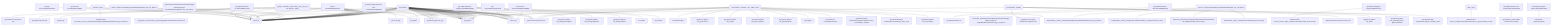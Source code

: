 graph TD
    app-mlperf-inference,d775cac873ee4231_(_python,_resnet50,_onnxruntime,_cpu,_test,_r5.0-dev_default,_offline_) --> detect,os
    get-sys-utils-cm,bc90993277e84b8e --> detect,os
    app-mlperf-inference,d775cac873ee4231_(_python,_resnet50,_onnxruntime,_cpu,_test,_r5.0-dev_default,_offline_) --> get,python
    get-mlperf-inference-src,4b57186581024797 --> detect,os
    get-mlperf-inference-src,4b57186581024797 --> get,python3
    get-mlperf-inference-src,4b57186581024797 --> get,git,repo,_branch.master,_repo.https://github.com/mlcommons/inference
    app-mlperf-inference,d775cac873ee4231_(_python,_resnet50,_onnxruntime,_cpu,_test,_r5.0-dev_default,_offline_) --> get,mlcommons,inference,src
    pull-git-repo,c23132ed65c4421d --> detect,os
    app-mlperf-inference,d775cac873ee4231_(_python,_resnet50,_onnxruntime,_cpu,_test,_r5.0-dev_default,_offline_) --> pull,git,repo
    get-mlperf-inference-utils,e341e5f86d8342e5 --> get,mlperf,inference,src
    app-mlperf-inference,d775cac873ee4231_(_python,_resnet50,_onnxruntime,_cpu,_test,_r5.0-dev_default,_offline_) --> get,mlperf,inference,utils
    download-file,9cdc8dc41aae437e_(_wget,_url.https://armi.in/files/caffe_ilsvrc12.tar.gz_) --> detect,os
    download-and-extract,c67e81a4ce2649f5_(_extract,_wget,_url.https://armi.in/files/caffe_ilsvrc12.tar.gz_) --> download,file,_wget,_url.https://armi.in/files/caffe_ilsvrc12.tar.gz
    extract-file,3f0b76219d004817_(_path./home/runner/MLC/repos/local/cache/download-file_dbe526d1/caffe_ilsvrc12.tar.gz_) --> detect,os
    download-and-extract,c67e81a4ce2649f5_(_extract,_wget,_url.https://armi.in/files/caffe_ilsvrc12.tar.gz_) --> extract,file,_path./home/runner/MLC/repos/local/cache/download-file_dbe526d1/caffe_ilsvrc12.tar.gz
    get-dataset-imagenet-aux,bb2c6dd8c8c64217 --> download-and-extract,_extract,_wget,_url.https://armi.in/files/caffe_ilsvrc12.tar.gz
    app-mlperf-inference,d775cac873ee4231_(_python,_resnet50,_onnxruntime,_cpu,_test,_r5.0-dev_default,_offline_) --> get,dataset-aux,imagenet-aux
    app-mlperf-inference-mlcommons-python,ff149e9781fc4b65_(_onnxruntime,_resnet50,_cpu,_offline,_fp32_) --> detect,os
    detect-cpu,586c8a43320142f7 --> detect,os
    app-mlperf-inference-mlcommons-python,ff149e9781fc4b65_(_onnxruntime,_resnet50,_cpu,_offline,_fp32_) --> detect,cpu
    get-sys-utils-cm,bc90993277e84b8e --> detect,os
    app-mlperf-inference-mlcommons-python,ff149e9781fc4b65_(_onnxruntime,_resnet50,_cpu,_offline,_fp32_) --> get,python
    get-generic-python-lib,94b62a682bc44791_(_onnxruntime_) --> detect,os
    detect-cpu,586c8a43320142f7 --> detect,os
    get-generic-python-lib,94b62a682bc44791_(_onnxruntime_) --> detect,cpu
    get-generic-python-lib,94b62a682bc44791_(_onnxruntime_) --> get,python3
    get-generic-python-lib,94b62a682bc44791_(_pip_) --> get,python3
    get-generic-python-lib,94b62a682bc44791_(_onnxruntime_) --> get,generic-python-lib,_pip
    app-mlperf-inference-mlcommons-python,ff149e9781fc4b65_(_onnxruntime,_resnet50,_cpu,_offline,_fp32_) --> get,generic-python-lib,_onnxruntime
    download-file,9cdc8dc41aae437e_(_cmutil,_url.https://armi.in/files/resnet50_v1_op11/resnet50_v1.onnx_) --> detect,os
    download-and-extract,c67e81a4ce2649f5_(_url.https://armi.in/files/resnet50_v1_op11/resnet50_v1.onnx_) --> download,file,_cmutil,_url.https://armi.in/files/resnet50_v1_op11/resnet50_v1.onnx
    get-ml-model-resnet50,56203e4e998b4bc0_(_fp32,_onnx_) --> download-and-extract,_url.https://armi.in/files/resnet50_v1_op11/resnet50_v1.onnx
    app-mlperf-inference-mlcommons-python,ff149e9781fc4b65_(_onnxruntime,_resnet50,_cpu,_offline,_fp32_) --> get,ml-model,image-classification,resnet50,raw,_fp32,_onnx
    get-preprocessed-dataset-imagenet,f259d490bbaf45f5_(_-for.mobilenet,_NCHW_) --> get,python3
    get-dataset-imagenet-val,7afd58d287fe4f11_(_size.500,_2012_) --> detect,os
    download-file,9cdc8dc41aae437e_(_cmutil,_url.http://cKnowledge.org/ai/data/ILSVRC2012_img_val_500.tar_) --> detect,os
    download-and-extract,c67e81a4ce2649f5_(_extract,_url.http://cKnowledge.org/ai/data/ILSVRC2012_img_val_500.tar_) --> download,file,_cmutil,_url.http://cKnowledge.org/ai/data/ILSVRC2012_img_val_500.tar
    extract-file,3f0b76219d004817_(_path./home/runner/MLC/repos/local/cache/get-dataset-imagenet-val_87f8dc9b/ILSVRC2012_img_val_500.tar_) --> detect,os
    download-and-extract,c67e81a4ce2649f5_(_extract,_url.http://cKnowledge.org/ai/data/ILSVRC2012_img_val_500.tar_) --> extract,file,_path./home/runner/MLC/repos/local/cache/get-dataset-imagenet-val_87f8dc9b/ILSVRC2012_img_val_500.tar
    get-dataset-imagenet-val,7afd58d287fe4f11_(_size.500,_2012_) --> download-and-extract,file,_extract,_url.http://cKnowledge.org/ai/data/ILSVRC2012_img_val_500.tar
    get-preprocessed-dataset-imagenet,f259d490bbaf45f5_(_-for.mobilenet,_NCHW_) --> get,dataset,image-classification,original,_size.500,_2012
    get-preprocessed-dataset-imagenet,f259d490bbaf45f5_(_-for.mobilenet,_NCHW_) --> get,dataset-aux,image-classification,imagenet-aux
    get-generic-python-lib,94b62a682bc44791_(_package.opencv-python-headless_) --> detect,os
    detect-cpu,586c8a43320142f7 --> detect,os
    get-generic-python-lib,94b62a682bc44791_(_package.opencv-python-headless_) --> detect,cpu
    get-generic-python-lib,94b62a682bc44791_(_package.opencv-python-headless_) --> get,python3
    get-generic-python-lib,94b62a682bc44791_(_pip_) --> get,python3
    get-generic-python-lib,94b62a682bc44791_(_package.opencv-python-headless_) --> get,generic-python-lib,_pip
    get-preprocessed-dataset-imagenet,f259d490bbaf45f5_(_-for.mobilenet,_NCHW_) --> get,generic-python-lib,_package.opencv-python-headless
    get-generic-python-lib,94b62a682bc44791_(_pillow_) --> detect,os
    detect-cpu,586c8a43320142f7 --> detect,os
    get-generic-python-lib,94b62a682bc44791_(_pillow_) --> detect,cpu
    get-generic-python-lib,94b62a682bc44791_(_pillow_) --> get,python3
    get-generic-python-lib,94b62a682bc44791_(_pip_) --> get,python3
    get-generic-python-lib,94b62a682bc44791_(_pillow_) --> get,generic-python-lib,_pip
    get-preprocessed-dataset-imagenet,f259d490bbaf45f5_(_-for.mobilenet,_NCHW_) --> get,generic-python-lib,_pillow
    get-preprocessed-dataset-imagenet,f259d490bbaf45f5_(_-for.mobilenet,_NCHW_) --> mlperf,mlcommons,inference,source,src
    app-mlperf-inference-mlcommons-python,ff149e9781fc4b65_(_onnxruntime,_resnet50,_cpu,_offline,_fp32_) --> get,dataset,image-classification,imagenet,preprocessed,_-for.mobilenet,_NCHW
    app-mlperf-inference-mlcommons-python,ff149e9781fc4b65_(_onnxruntime,_resnet50,_cpu,_offline,_fp32_) --> get,dataset-aux,image-classification,imagenet-aux
    generate-mlperf-inference-user-conf,3af4475745964b93 --> detect,os
    detect-cpu,586c8a43320142f7 --> detect,os
    generate-mlperf-inference-user-conf,3af4475745964b93 --> detect,cpu
    generate-mlperf-inference-user-conf,3af4475745964b93 --> get,python
    generate-mlperf-inference-user-conf,3af4475745964b93 --> get,mlcommons,inference,src
    get-mlperf-inference-sut-configs,c2fbf72009e2445b --> get,cache,dir,_name.mlperf-inference-sut-configs
    generate-mlperf-inference-user-conf,3af4475745964b93 --> get,sut,configs
    app-mlperf-inference-mlcommons-python,ff149e9781fc4b65_(_onnxruntime,_resnet50,_cpu,_offline,_fp32_) --> generate,user-conf,mlperf,inference
    get-mlperf-inference-loadgen,64c3d98d0ba04950 --> detect,os
    get-mlperf-inference-loadgen,64c3d98d0ba04950 --> get,python3
    get-mlperf-inference-loadgen,64c3d98d0ba04950 --> get,mlcommons,inference,src
    get-mlperf-inference-loadgen,64c3d98d0ba04950 --> get,compiler
    detect-cpu,586c8a43320142f7 --> detect,os
    get-cmake,52bf974d791b4fc8 --> detect,cpu
    get-mlperf-inference-loadgen,64c3d98d0ba04950 --> get,cmake
    get-generic-python-lib,94b62a682bc44791_(_package.wheel_) --> detect,os
    detect-cpu,586c8a43320142f7 --> detect,os
    get-generic-python-lib,94b62a682bc44791_(_package.wheel_) --> detect,cpu
    get-generic-python-lib,94b62a682bc44791_(_package.wheel_) --> get,python3
    get-generic-python-lib,94b62a682bc44791_(_pip_) --> get,python3
    get-generic-python-lib,94b62a682bc44791_(_package.wheel_) --> get,generic-python-lib,_pip
    get-mlperf-inference-loadgen,64c3d98d0ba04950 --> get,generic-python-lib,_package.wheel
    get-generic-python-lib,94b62a682bc44791_(_pip_) --> get,python3
    get-mlperf-inference-loadgen,64c3d98d0ba04950 --> get,generic-python-lib,_pip
    get-generic-python-lib,94b62a682bc44791_(_package.pybind11_) --> detect,os
    detect-cpu,586c8a43320142f7 --> detect,os
    get-generic-python-lib,94b62a682bc44791_(_package.pybind11_) --> detect,cpu
    get-generic-python-lib,94b62a682bc44791_(_package.pybind11_) --> get,python3
    get-generic-python-lib,94b62a682bc44791_(_pip_) --> get,python3
    get-generic-python-lib,94b62a682bc44791_(_package.pybind11_) --> get,generic-python-lib,_pip
    get-mlperf-inference-loadgen,64c3d98d0ba04950 --> get,generic-python-lib,_package.pybind11
    get-generic-python-lib,94b62a682bc44791_(_package.setuptools_) --> detect,os
    detect-cpu,586c8a43320142f7 --> detect,os
    get-generic-python-lib,94b62a682bc44791_(_package.setuptools_) --> detect,cpu
    get-generic-python-lib,94b62a682bc44791_(_package.setuptools_) --> get,python3
    get-generic-python-lib,94b62a682bc44791_(_pip_) --> get,python3
    get-generic-python-lib,94b62a682bc44791_(_package.setuptools_) --> get,generic-python-lib,_pip
    get-mlperf-inference-loadgen,64c3d98d0ba04950 --> get,generic-python-lib,_package.setuptools
    app-mlperf-inference-mlcommons-python,ff149e9781fc4b65_(_onnxruntime,_resnet50,_cpu,_offline,_fp32_) --> get,loadgen
    app-mlperf-inference-mlcommons-python,ff149e9781fc4b65_(_onnxruntime,_resnet50,_cpu,_offline,_fp32_) --> get,mlcommons,inference,src
    app-mlperf-inference-mlcommons-python,ff149e9781fc4b65_(_onnxruntime,_resnet50,_cpu,_offline,_fp32_) --> get,mlcommons,inference,src
    get-generic-python-lib,94b62a682bc44791_(_package.psutil_) --> detect,os
    detect-cpu,586c8a43320142f7 --> detect,os
    get-generic-python-lib,94b62a682bc44791_(_package.psutil_) --> detect,cpu
    get-generic-python-lib,94b62a682bc44791_(_package.psutil_) --> get,python3
    get-generic-python-lib,94b62a682bc44791_(_pip_) --> get,python3
    get-generic-python-lib,94b62a682bc44791_(_package.psutil_) --> get,generic-python-lib,_pip
    app-mlperf-inference-mlcommons-python,ff149e9781fc4b65_(_onnxruntime,_resnet50,_cpu,_offline,_fp32_) --> get,generic-python-lib,_package.psutil
    get-generic-python-lib,94b62a682bc44791_(_opencv-python_) --> detect,os
    detect-cpu,586c8a43320142f7 --> detect,os
    get-generic-python-lib,94b62a682bc44791_(_opencv-python_) --> detect,cpu
    get-generic-python-lib,94b62a682bc44791_(_opencv-python_) --> get,python3
    get-generic-python-lib,94b62a682bc44791_(_pip_) --> get,python3
    get-generic-python-lib,94b62a682bc44791_(_opencv-python_) --> get,generic-python-lib,_pip
    app-mlperf-inference-mlcommons-python,ff149e9781fc4b65_(_onnxruntime,_resnet50,_cpu,_offline,_fp32_) --> get,generic-python-lib,_opencv-python
    get-generic-python-lib,94b62a682bc44791_(_numpy_) --> detect,os
    detect-cpu,586c8a43320142f7 --> detect,os
    get-generic-python-lib,94b62a682bc44791_(_numpy_) --> detect,cpu
    get-generic-python-lib,94b62a682bc44791_(_numpy_) --> get,python3
    get-generic-python-lib,94b62a682bc44791_(_pip_) --> get,python3
    get-generic-python-lib,94b62a682bc44791_(_numpy_) --> get,generic-python-lib,_pip
    app-mlperf-inference-mlcommons-python,ff149e9781fc4b65_(_onnxruntime,_resnet50,_cpu,_offline,_fp32_) --> get,generic-python-lib,_numpy
    get-generic-python-lib,94b62a682bc44791_(_pycocotools_) --> detect,os
    detect-cpu,586c8a43320142f7 --> detect,os
    get-generic-python-lib,94b62a682bc44791_(_pycocotools_) --> detect,cpu
    get-generic-python-lib,94b62a682bc44791_(_pycocotools_) --> get,python3
    get-generic-python-lib,94b62a682bc44791_(_pip_) --> get,python3
    get-generic-python-lib,94b62a682bc44791_(_pycocotools_) --> get,generic-python-lib,_pip
    app-mlperf-inference-mlcommons-python,ff149e9781fc4b65_(_onnxruntime,_resnet50,_cpu,_offline,_fp32_) --> get,generic-python-lib,_pycocotools
    detect-cpu,586c8a43320142f7 --> detect,os
    benchmark-program,19f369ef47084895 --> detect,cpu
    benchmark-program-mlperf,cfff0132a8aa4018 --> benchmark-program,program
    app-mlperf-inference-mlcommons-python,ff149e9781fc4b65_(_onnxruntime,_resnet50,_cpu,_offline,_fp32_) --> benchmark-mlperf